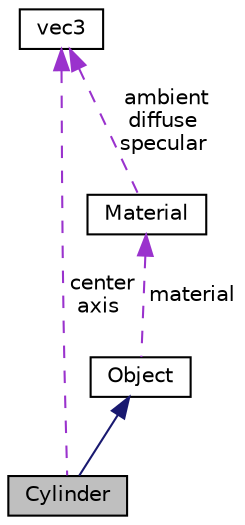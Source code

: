 digraph "Cylinder"
{
  edge [fontname="Helvetica",fontsize="10",labelfontname="Helvetica",labelfontsize="10"];
  node [fontname="Helvetica",fontsize="10",shape=record];
  Node1 [label="Cylinder",height=0.2,width=0.4,color="black", fillcolor="grey75", style="filled", fontcolor="black"];
  Node2 -> Node1 [dir="back",color="midnightblue",fontsize="10",style="solid",fontname="Helvetica"];
  Node2 [label="Object",height=0.2,width=0.4,color="black", fillcolor="white", style="filled",URL="$structObject.html"];
  Node3 -> Node2 [dir="back",color="darkorchid3",fontsize="10",style="dashed",label=" material" ,fontname="Helvetica"];
  Node3 [label="Material",height=0.2,width=0.4,color="black", fillcolor="white", style="filled",URL="$structMaterial.html"];
  Node4 -> Node3 [dir="back",color="darkorchid3",fontsize="10",style="dashed",label=" ambient\ndiffuse\nspecular" ,fontname="Helvetica"];
  Node4 [label="vec3",height=0.2,width=0.4,color="black", fillcolor="white", style="filled",URL="$classvec3.html"];
  Node4 -> Node1 [dir="back",color="darkorchid3",fontsize="10",style="dashed",label=" center\naxis" ,fontname="Helvetica"];
}
